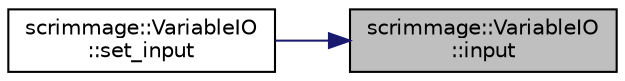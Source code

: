 digraph "scrimmage::VariableIO::input"
{
 // LATEX_PDF_SIZE
  edge [fontname="Helvetica",fontsize="10",labelfontname="Helvetica",labelfontsize="10"];
  node [fontname="Helvetica",fontsize="10",shape=record];
  rankdir="RL";
  Node1 [label="scrimmage::VariableIO\l::input",height=0.2,width=0.4,color="black", fillcolor="grey75", style="filled", fontcolor="black",tooltip=" "];
  Node1 -> Node2 [dir="back",color="midnightblue",fontsize="10",style="solid",fontname="Helvetica"];
  Node2 [label="scrimmage::VariableIO\l::set_input",height=0.2,width=0.4,color="black", fillcolor="white", style="filled",URL="$classscrimmage_1_1VariableIO.html#a260ea35367abff0fa1508057f0b7eb36",tooltip=" "];
}
